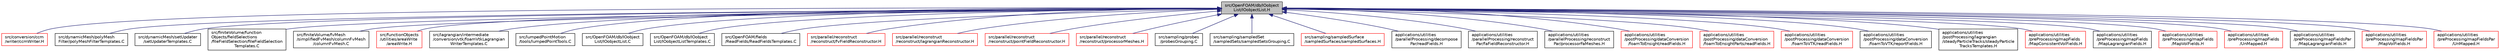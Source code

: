 digraph "src/OpenFOAM/db/IOobjectList/IOobjectList.H"
{
  bgcolor="transparent";
  edge [fontname="Helvetica",fontsize="10",labelfontname="Helvetica",labelfontsize="10"];
  node [fontname="Helvetica",fontsize="10",shape=record];
  Node1 [label="src/OpenFOAM/db/IOobject\lList/IOobjectList.H",height=0.2,width=0.4,color="black", fillcolor="grey75", style="filled" fontcolor="black"];
  Node1 -> Node2 [dir="back",color="midnightblue",fontsize="10",style="solid",fontname="Helvetica"];
  Node2 [label="src/conversion/ccm\l/writer/ccmWriter.H",height=0.2,width=0.4,color="red",URL="$ccmWriter_8H.html"];
  Node1 -> Node3 [dir="back",color="midnightblue",fontsize="10",style="solid",fontname="Helvetica"];
  Node3 [label="src/dynamicMesh/polyMesh\lFilter/polyMeshFilterTemplates.C",height=0.2,width=0.4,color="black",URL="$polyMeshFilterTemplates_8C.html"];
  Node1 -> Node4 [dir="back",color="midnightblue",fontsize="10",style="solid",fontname="Helvetica"];
  Node4 [label="src/dynamicMesh/setUpdater\l/setUpdaterTemplates.C",height=0.2,width=0.4,color="black",URL="$setUpdaterTemplates_8C.html"];
  Node1 -> Node5 [dir="back",color="midnightblue",fontsize="10",style="solid",fontname="Helvetica"];
  Node5 [label="src/finiteVolume/function\lObjects/fieldSelections\l/fileFieldSelection/fileFieldSelection\lTemplates.C",height=0.2,width=0.4,color="black",URL="$fileFieldSelectionTemplates_8C.html"];
  Node1 -> Node6 [dir="back",color="midnightblue",fontsize="10",style="solid",fontname="Helvetica"];
  Node6 [label="src/finiteVolume/fvMesh\l/simplifiedFvMesh/columnFvMesh\l/columnFvMesh.C",height=0.2,width=0.4,color="black",URL="$columnFvMesh_8C.html"];
  Node1 -> Node7 [dir="back",color="midnightblue",fontsize="10",style="solid",fontname="Helvetica"];
  Node7 [label="src/functionObjects\l/utilities/areaWrite\l/areaWrite.H",height=0.2,width=0.4,color="red",URL="$areaWrite_8H.html"];
  Node1 -> Node8 [dir="back",color="midnightblue",fontsize="10",style="solid",fontname="Helvetica"];
  Node8 [label="src/lagrangian/intermediate\l/conversion/vtk/foamVtkLagrangian\lWriterTemplates.C",height=0.2,width=0.4,color="black",URL="$foamVtkLagrangianWriterTemplates_8C.html"];
  Node1 -> Node9 [dir="back",color="midnightblue",fontsize="10",style="solid",fontname="Helvetica"];
  Node9 [label="src/lumpedPointMotion\l/tools/lumpedPointTools.C",height=0.2,width=0.4,color="black",URL="$lumpedPointTools_8C.html"];
  Node1 -> Node10 [dir="back",color="midnightblue",fontsize="10",style="solid",fontname="Helvetica"];
  Node10 [label="src/OpenFOAM/db/IOobject\lList/IOobjectList.C",height=0.2,width=0.4,color="black",URL="$IOobjectList_8C.html"];
  Node1 -> Node11 [dir="back",color="midnightblue",fontsize="10",style="solid",fontname="Helvetica"];
  Node11 [label="src/OpenFOAM/db/IOobject\lList/IOobjectListTemplates.C",height=0.2,width=0.4,color="black",URL="$IOobjectListTemplates_8C.html"];
  Node1 -> Node12 [dir="back",color="midnightblue",fontsize="10",style="solid",fontname="Helvetica"];
  Node12 [label="src/OpenFOAM/fields\l/ReadFields/ReadFieldsTemplates.C",height=0.2,width=0.4,color="black",URL="$ReadFieldsTemplates_8C.html"];
  Node1 -> Node13 [dir="back",color="midnightblue",fontsize="10",style="solid",fontname="Helvetica"];
  Node13 [label="src/parallel/reconstruct\l/reconstruct/fvFieldReconstructor.H",height=0.2,width=0.4,color="red",URL="$fvFieldReconstructor_8H.html"];
  Node1 -> Node14 [dir="back",color="midnightblue",fontsize="10",style="solid",fontname="Helvetica"];
  Node14 [label="src/parallel/reconstruct\l/reconstruct/lagrangianReconstructor.H",height=0.2,width=0.4,color="red",URL="$lagrangianReconstructor_8H.html"];
  Node1 -> Node15 [dir="back",color="midnightblue",fontsize="10",style="solid",fontname="Helvetica"];
  Node15 [label="src/parallel/reconstruct\l/reconstruct/pointFieldReconstructor.H",height=0.2,width=0.4,color="red",URL="$pointFieldReconstructor_8H.html"];
  Node1 -> Node16 [dir="back",color="midnightblue",fontsize="10",style="solid",fontname="Helvetica"];
  Node16 [label="src/parallel/reconstruct\l/reconstruct/processorMeshes.H",height=0.2,width=0.4,color="red",URL="$processorMeshes_8H.html"];
  Node1 -> Node17 [dir="back",color="midnightblue",fontsize="10",style="solid",fontname="Helvetica"];
  Node17 [label="src/sampling/probes\l/probesGrouping.C",height=0.2,width=0.4,color="black",URL="$probesGrouping_8C.html"];
  Node1 -> Node18 [dir="back",color="midnightblue",fontsize="10",style="solid",fontname="Helvetica"];
  Node18 [label="src/sampling/sampledSet\l/sampledSets/sampledSetsGrouping.C",height=0.2,width=0.4,color="black",URL="$sampledSetsGrouping_8C.html"];
  Node1 -> Node19 [dir="back",color="midnightblue",fontsize="10",style="solid",fontname="Helvetica"];
  Node19 [label="src/sampling/sampledSurface\l/sampledSurfaces/sampledSurfaces.H",height=0.2,width=0.4,color="red",URL="$sampledSurfaces_8H.html"];
  Node1 -> Node20 [dir="back",color="midnightblue",fontsize="10",style="solid",fontname="Helvetica"];
  Node20 [label="applications/utilities\l/parallelProcessing/decompose\lPar/readFields.H",height=0.2,width=0.4,color="black",URL="$applications_2utilities_2parallelProcessing_2decomposePar_2readFields_8H.html"];
  Node1 -> Node21 [dir="back",color="midnightblue",fontsize="10",style="solid",fontname="Helvetica"];
  Node21 [label="applications/utilities\l/parallelProcessing/reconstruct\lPar/faFieldReconstructor.H",height=0.2,width=0.4,color="black",URL="$faFieldReconstructor_8H.html"];
  Node1 -> Node22 [dir="back",color="midnightblue",fontsize="10",style="solid",fontname="Helvetica"];
  Node22 [label="applications/utilities\l/parallelProcessing/reconstruct\lPar/processorFaMeshes.H",height=0.2,width=0.4,color="black",URL="$processorFaMeshes_8H.html"];
  Node1 -> Node23 [dir="back",color="midnightblue",fontsize="10",style="solid",fontname="Helvetica"];
  Node23 [label="applications/utilities\l/postProcessing/dataConversion\l/foamToEnsight/readFields.H",height=0.2,width=0.4,color="red",URL="$applications_2utilities_2postProcessing_2dataConversion_2foamToEnsight_2readFields_8H.html",tooltip="Read fields from disk for foamToEnsight. "];
  Node1 -> Node24 [dir="back",color="midnightblue",fontsize="10",style="solid",fontname="Helvetica"];
  Node24 [label="applications/utilities\l/postProcessing/dataConversion\l/foamToEnsightParts/readFields.H",height=0.2,width=0.4,color="red",URL="$applications_2utilities_2postProcessing_2dataConversion_2foamToEnsightParts_2readFields_8H.html",tooltip="Read fields from disk for foamToEnsight. "];
  Node1 -> Node25 [dir="back",color="midnightblue",fontsize="10",style="solid",fontname="Helvetica"];
  Node25 [label="applications/utilities\l/postProcessing/dataConversion\l/foamToVTK/readFields.H",height=0.2,width=0.4,color="red",URL="$applications_2utilities_2postProcessing_2dataConversion_2foamToVTK_2readFields_8H.html",tooltip="Helper routines for reading a field or fields, optionally with a mesh subset (using fvMeshSubsetProxy..."];
  Node1 -> Node26 [dir="back",color="midnightblue",fontsize="10",style="solid",fontname="Helvetica"];
  Node26 [label="applications/utilities\l/postProcessing/dataConversion\l/foamToVTK/reportFields.H",height=0.2,width=0.4,color="black",URL="$reportFields_8H.html"];
  Node1 -> Node27 [dir="back",color="midnightblue",fontsize="10",style="solid",fontname="Helvetica"];
  Node27 [label="applications/utilities\l/postProcessing/lagrangian\l/steadyParticleTracks/steadyParticle\lTracksTemplates.H",height=0.2,width=0.4,color="black",URL="$steadyParticleTracksTemplates_8H.html"];
  Node1 -> Node28 [dir="back",color="midnightblue",fontsize="10",style="solid",fontname="Helvetica"];
  Node28 [label="applications/utilities\l/preProcessing/mapFields\l/MapConsistentVolFields.H",height=0.2,width=0.4,color="red",URL="$MapConsistentVolFields_8H.html"];
  Node1 -> Node29 [dir="back",color="midnightblue",fontsize="10",style="solid",fontname="Helvetica"];
  Node29 [label="applications/utilities\l/preProcessing/mapFields\l/MapLagrangianFields.H",height=0.2,width=0.4,color="black",URL="$MapLagrangianFields_8H.html",tooltip="Gets the indices of (source)particles that have been appended to the target cloud and maps the lagran..."];
  Node1 -> Node30 [dir="back",color="midnightblue",fontsize="10",style="solid",fontname="Helvetica"];
  Node30 [label="applications/utilities\l/preProcessing/mapFields\l/MapVolFields.H",height=0.2,width=0.4,color="red",URL="$MapVolFields_8H.html"];
  Node1 -> Node31 [dir="back",color="midnightblue",fontsize="10",style="solid",fontname="Helvetica"];
  Node31 [label="applications/utilities\l/preProcessing/mapFields\l/UnMapped.H",height=0.2,width=0.4,color="red",URL="$UnMapped_8H.html"];
  Node1 -> Node32 [dir="back",color="midnightblue",fontsize="10",style="solid",fontname="Helvetica"];
  Node32 [label="applications/utilities\l/preProcessing/mapFieldsPar\l/MapLagrangianFields.H",height=0.2,width=0.4,color="black",URL="$ar_2MapLagrangianFields_8H.html",tooltip="Gets the indices of (source)particles that have been appended to the target cloud and maps the lagran..."];
  Node1 -> Node33 [dir="back",color="midnightblue",fontsize="10",style="solid",fontname="Helvetica"];
  Node33 [label="applications/utilities\l/preProcessing/mapFieldsPar\l/MapVolFields.H",height=0.2,width=0.4,color="red",URL="$ar_2MapVolFields_8H.html"];
  Node1 -> Node34 [dir="back",color="midnightblue",fontsize="10",style="solid",fontname="Helvetica"];
  Node34 [label="applications/utilities\l/preProcessing/mapFieldsPar\l/UnMapped.H",height=0.2,width=0.4,color="red",URL="$ar_2UnMapped_8H.html"];
}
